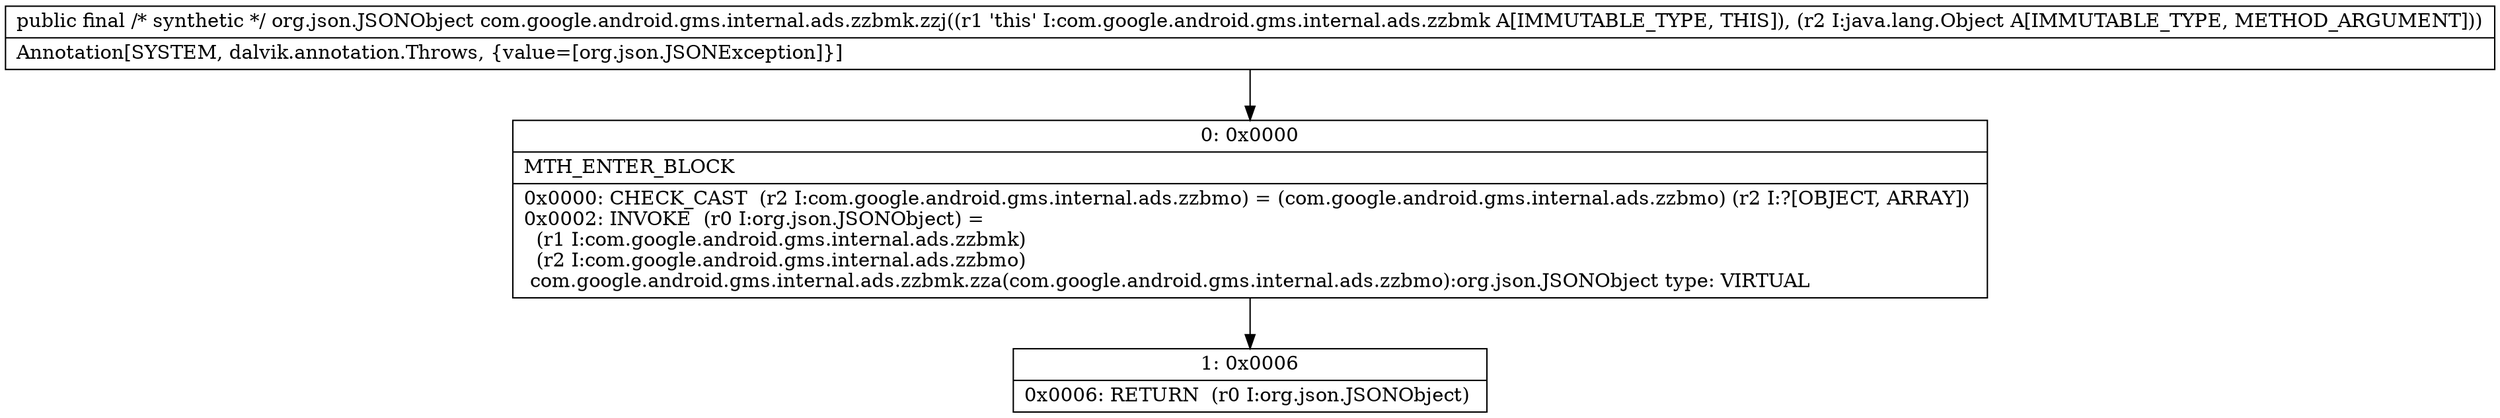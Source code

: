 digraph "CFG forcom.google.android.gms.internal.ads.zzbmk.zzj(Ljava\/lang\/Object;)Lorg\/json\/JSONObject;" {
Node_0 [shape=record,label="{0\:\ 0x0000|MTH_ENTER_BLOCK\l|0x0000: CHECK_CAST  (r2 I:com.google.android.gms.internal.ads.zzbmo) = (com.google.android.gms.internal.ads.zzbmo) (r2 I:?[OBJECT, ARRAY]) \l0x0002: INVOKE  (r0 I:org.json.JSONObject) = \l  (r1 I:com.google.android.gms.internal.ads.zzbmk)\l  (r2 I:com.google.android.gms.internal.ads.zzbmo)\l com.google.android.gms.internal.ads.zzbmk.zza(com.google.android.gms.internal.ads.zzbmo):org.json.JSONObject type: VIRTUAL \l}"];
Node_1 [shape=record,label="{1\:\ 0x0006|0x0006: RETURN  (r0 I:org.json.JSONObject) \l}"];
MethodNode[shape=record,label="{public final \/* synthetic *\/ org.json.JSONObject com.google.android.gms.internal.ads.zzbmk.zzj((r1 'this' I:com.google.android.gms.internal.ads.zzbmk A[IMMUTABLE_TYPE, THIS]), (r2 I:java.lang.Object A[IMMUTABLE_TYPE, METHOD_ARGUMENT]))  | Annotation[SYSTEM, dalvik.annotation.Throws, \{value=[org.json.JSONException]\}]\l}"];
MethodNode -> Node_0;
Node_0 -> Node_1;
}

